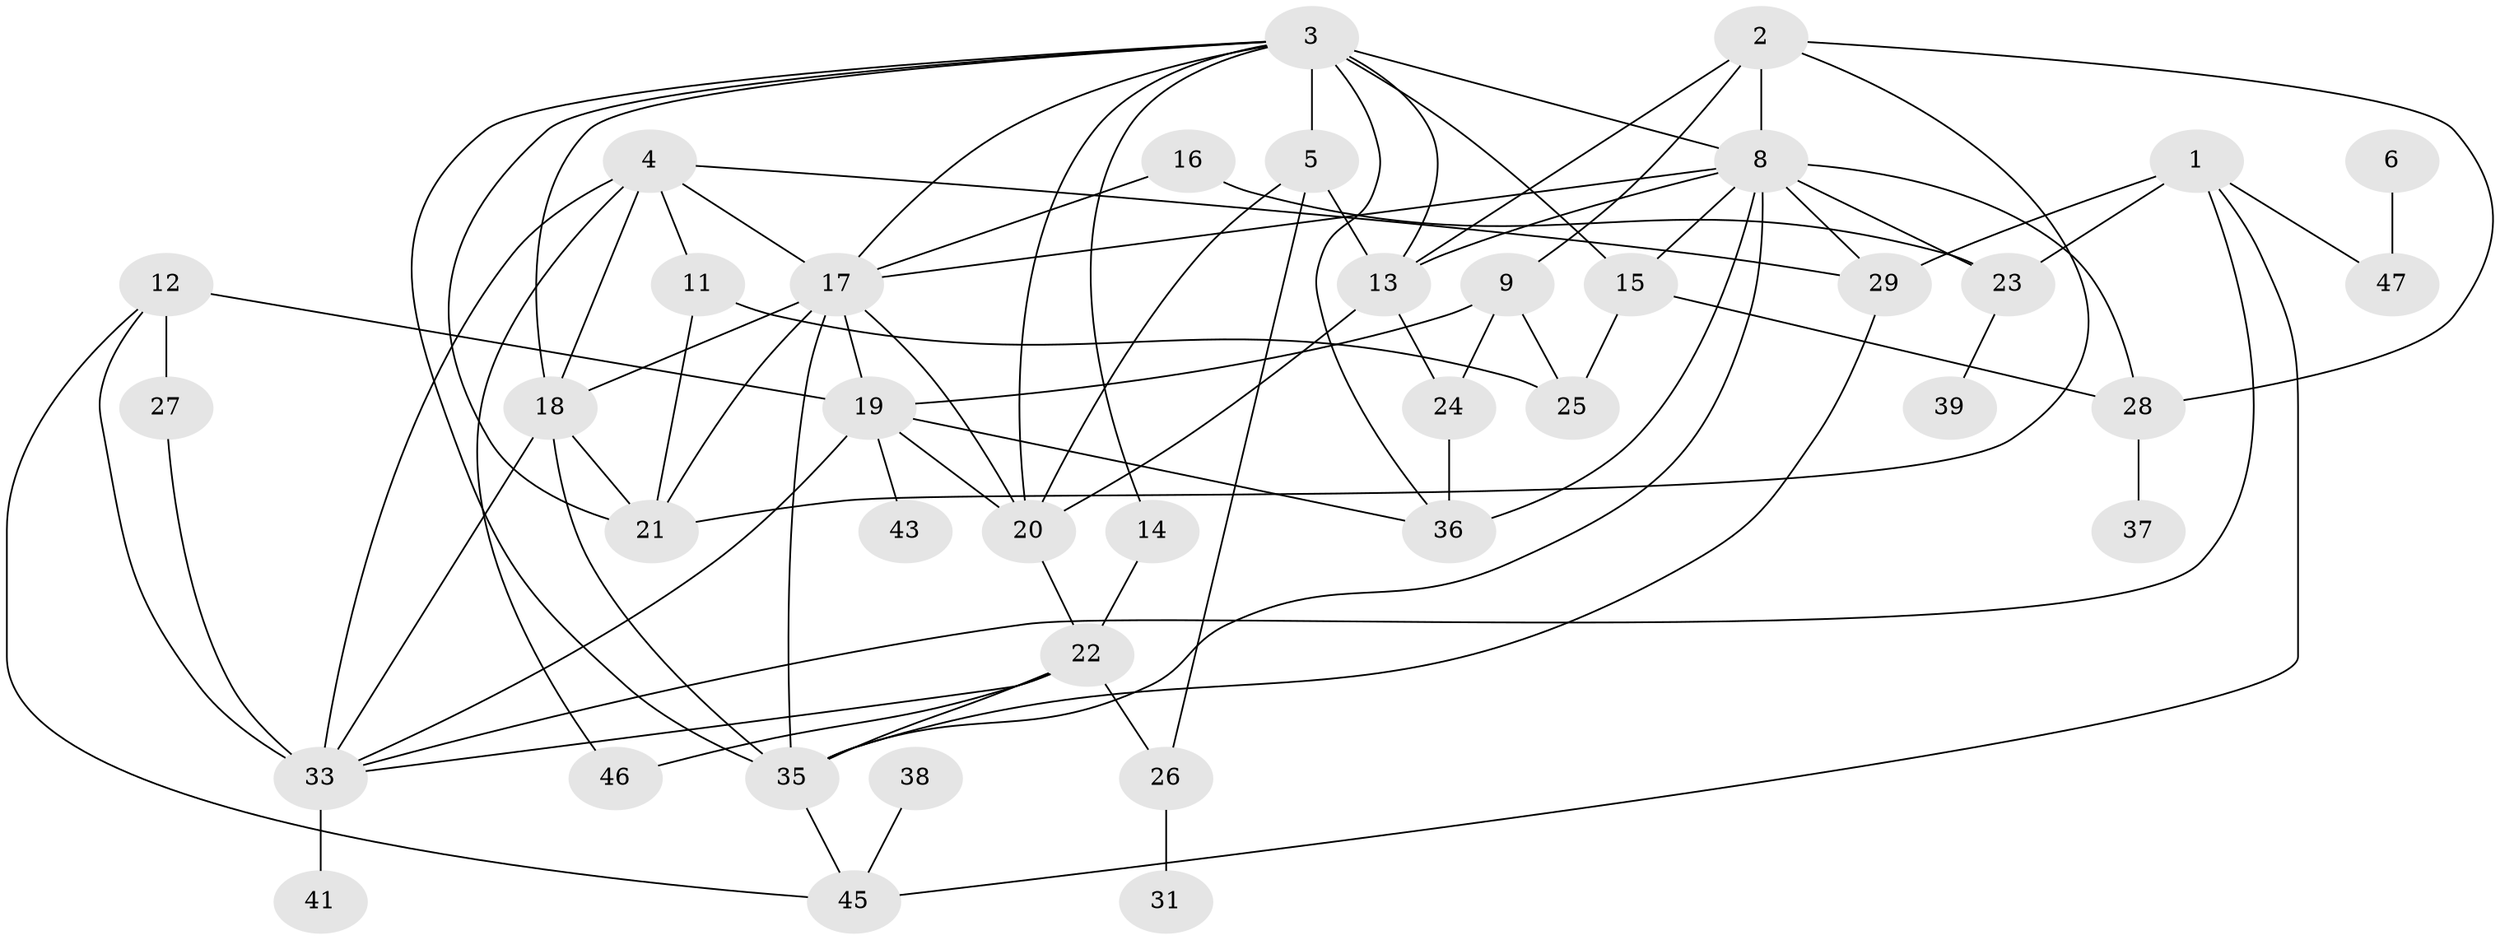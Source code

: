 // original degree distribution, {5: 0.12173913043478261, 3: 0.1826086956521739, 2: 0.26956521739130435, 6: 0.034782608695652174, 0: 0.06956521739130435, 1: 0.1391304347826087, 4: 0.16521739130434782, 7: 0.008695652173913044, 8: 0.008695652173913044}
// Generated by graph-tools (version 1.1) at 2025/48/03/04/25 22:48:12]
// undirected, 39 vertices, 81 edges
graph export_dot {
  node [color=gray90,style=filled];
  1;
  2;
  3;
  4;
  5;
  6;
  8;
  9;
  11;
  12;
  13;
  14;
  15;
  16;
  17;
  18;
  19;
  20;
  21;
  22;
  23;
  24;
  25;
  26;
  27;
  28;
  29;
  31;
  33;
  35;
  36;
  37;
  38;
  39;
  41;
  43;
  45;
  46;
  47;
  1 -- 23 [weight=1.0];
  1 -- 29 [weight=4.0];
  1 -- 33 [weight=1.0];
  1 -- 45 [weight=1.0];
  1 -- 47 [weight=1.0];
  2 -- 8 [weight=1.0];
  2 -- 9 [weight=1.0];
  2 -- 13 [weight=1.0];
  2 -- 21 [weight=1.0];
  2 -- 28 [weight=1.0];
  3 -- 5 [weight=3.0];
  3 -- 8 [weight=4.0];
  3 -- 13 [weight=2.0];
  3 -- 14 [weight=1.0];
  3 -- 15 [weight=2.0];
  3 -- 17 [weight=1.0];
  3 -- 18 [weight=1.0];
  3 -- 20 [weight=3.0];
  3 -- 21 [weight=1.0];
  3 -- 35 [weight=1.0];
  3 -- 36 [weight=1.0];
  4 -- 11 [weight=1.0];
  4 -- 17 [weight=1.0];
  4 -- 18 [weight=1.0];
  4 -- 29 [weight=1.0];
  4 -- 33 [weight=1.0];
  4 -- 46 [weight=1.0];
  5 -- 13 [weight=1.0];
  5 -- 20 [weight=1.0];
  5 -- 26 [weight=1.0];
  6 -- 47 [weight=1.0];
  8 -- 13 [weight=2.0];
  8 -- 15 [weight=1.0];
  8 -- 17 [weight=1.0];
  8 -- 23 [weight=1.0];
  8 -- 28 [weight=2.0];
  8 -- 29 [weight=1.0];
  8 -- 35 [weight=1.0];
  8 -- 36 [weight=2.0];
  9 -- 19 [weight=4.0];
  9 -- 24 [weight=1.0];
  9 -- 25 [weight=1.0];
  11 -- 21 [weight=1.0];
  11 -- 25 [weight=1.0];
  12 -- 19 [weight=1.0];
  12 -- 27 [weight=3.0];
  12 -- 33 [weight=1.0];
  12 -- 45 [weight=1.0];
  13 -- 20 [weight=1.0];
  13 -- 24 [weight=1.0];
  14 -- 22 [weight=1.0];
  15 -- 25 [weight=1.0];
  15 -- 28 [weight=1.0];
  16 -- 17 [weight=1.0];
  16 -- 23 [weight=2.0];
  17 -- 18 [weight=2.0];
  17 -- 19 [weight=1.0];
  17 -- 20 [weight=1.0];
  17 -- 21 [weight=1.0];
  17 -- 35 [weight=1.0];
  18 -- 21 [weight=1.0];
  18 -- 33 [weight=1.0];
  18 -- 35 [weight=1.0];
  19 -- 20 [weight=1.0];
  19 -- 33 [weight=1.0];
  19 -- 36 [weight=1.0];
  19 -- 43 [weight=1.0];
  20 -- 22 [weight=1.0];
  22 -- 26 [weight=1.0];
  22 -- 33 [weight=1.0];
  22 -- 35 [weight=1.0];
  22 -- 46 [weight=1.0];
  23 -- 39 [weight=1.0];
  24 -- 36 [weight=1.0];
  26 -- 31 [weight=1.0];
  27 -- 33 [weight=1.0];
  28 -- 37 [weight=2.0];
  29 -- 35 [weight=1.0];
  33 -- 41 [weight=1.0];
  35 -- 45 [weight=1.0];
  38 -- 45 [weight=1.0];
}
